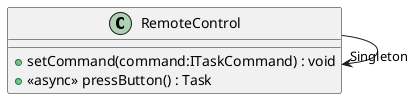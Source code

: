 @startuml
class RemoteControl {
    + setCommand(command:ITaskCommand) : void
    + <<async>> pressButton() : Task
}
RemoteControl --> "Singleton" RemoteControl
@enduml
